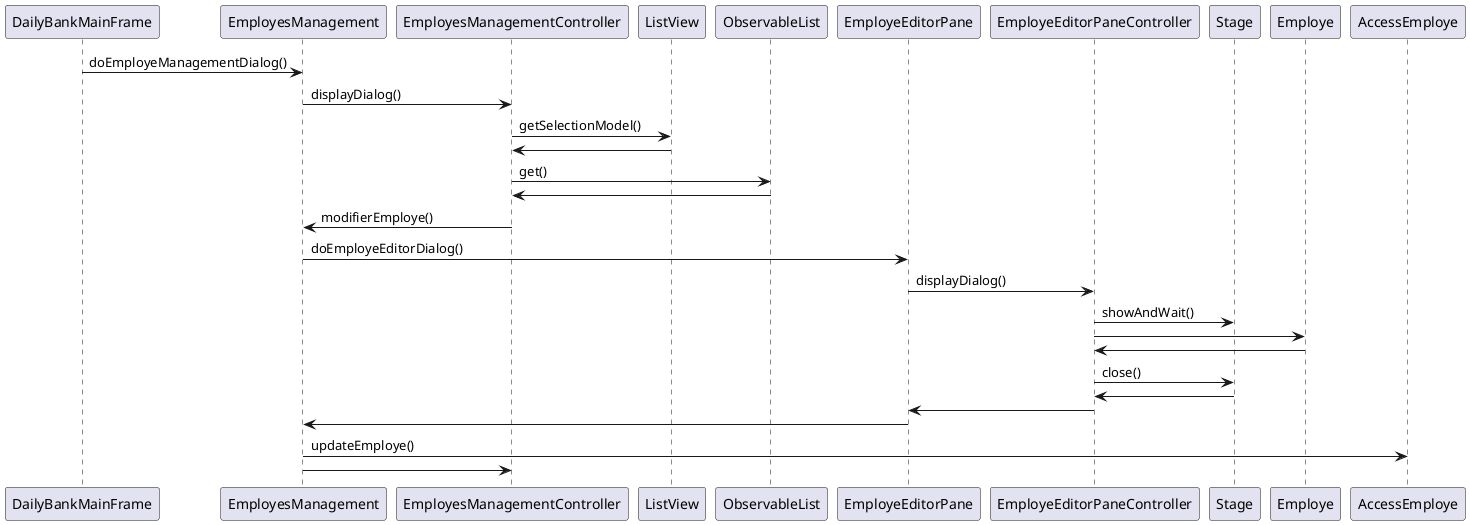 @startuml Modifier un employé

DailyBankMainFrame -> EmployesManagement : doEmployeManagementDialog()
EmployesManagement -> EmployesManagementController : displayDialog()
EmployesManagementController -> ListView : getSelectionModel()
EmployesManagementController <- ListView
EmployesManagementController -> ObservableList : get()
EmployesManagementController <- ObservableList
EmployesManagement <- EmployesManagementController : modifierEmploye()
EmployesManagement -> EmployeEditorPane : doEmployeEditorDialog()
EmployeEditorPane -> EmployeEditorPaneController : displayDialog()
EmployeEditorPaneController -> Stage : showAndWait()
EmployeEditorPaneController -> Employe
EmployeEditorPaneController <- Employe
EmployeEditorPaneController -> Stage : close()
EmployeEditorPaneController <- Stage
EmployeEditorPane <- EmployeEditorPaneController
EmployesManagement <- EmployeEditorPane

EmployesManagement -> AccessEmploye : updateEmploye()
EmployesManagement -> EmployesManagementController
@enduml